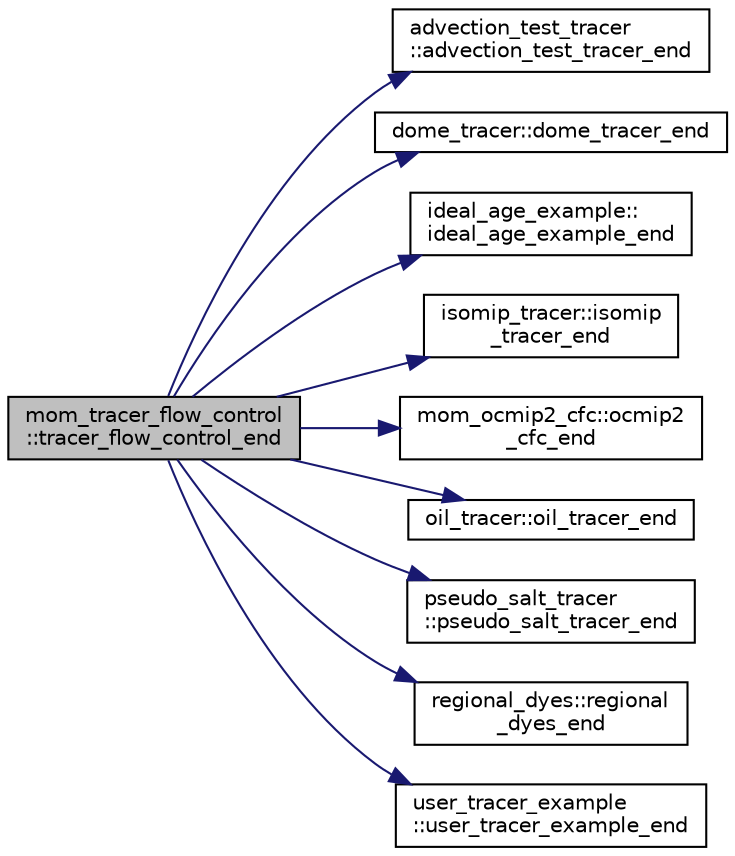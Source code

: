 digraph "mom_tracer_flow_control::tracer_flow_control_end"
{
 // INTERACTIVE_SVG=YES
  edge [fontname="Helvetica",fontsize="10",labelfontname="Helvetica",labelfontsize="10"];
  node [fontname="Helvetica",fontsize="10",shape=record];
  rankdir="LR";
  Node49 [label="mom_tracer_flow_control\l::tracer_flow_control_end",height=0.2,width=0.4,color="black", fillcolor="grey75", style="filled", fontcolor="black"];
  Node49 -> Node50 [color="midnightblue",fontsize="10",style="solid",fontname="Helvetica"];
  Node50 [label="advection_test_tracer\l::advection_test_tracer_end",height=0.2,width=0.4,color="black", fillcolor="white", style="filled",URL="$namespaceadvection__test__tracer.html#aba7ee03a503e5f5518cc364c223ba693"];
  Node49 -> Node51 [color="midnightblue",fontsize="10",style="solid",fontname="Helvetica"];
  Node51 [label="dome_tracer::dome_tracer_end",height=0.2,width=0.4,color="black", fillcolor="white", style="filled",URL="$namespacedome__tracer.html#a6604ab13177c5fb4a0dd8b43a17b4649"];
  Node49 -> Node52 [color="midnightblue",fontsize="10",style="solid",fontname="Helvetica"];
  Node52 [label="ideal_age_example::\lideal_age_example_end",height=0.2,width=0.4,color="black", fillcolor="white", style="filled",URL="$namespaceideal__age__example.html#aa60b31c0f0a31db75ba3522f52c8d648"];
  Node49 -> Node53 [color="midnightblue",fontsize="10",style="solid",fontname="Helvetica"];
  Node53 [label="isomip_tracer::isomip\l_tracer_end",height=0.2,width=0.4,color="black", fillcolor="white", style="filled",URL="$namespaceisomip__tracer.html#a104a1c0d2098aa48a52684bd1509bbc4"];
  Node49 -> Node54 [color="midnightblue",fontsize="10",style="solid",fontname="Helvetica"];
  Node54 [label="mom_ocmip2_cfc::ocmip2\l_cfc_end",height=0.2,width=0.4,color="black", fillcolor="white", style="filled",URL="$namespacemom__ocmip2__cfc.html#a225d2a7eacb485040fcac7f9b6766ee1"];
  Node49 -> Node55 [color="midnightblue",fontsize="10",style="solid",fontname="Helvetica"];
  Node55 [label="oil_tracer::oil_tracer_end",height=0.2,width=0.4,color="black", fillcolor="white", style="filled",URL="$namespaceoil__tracer.html#a428f70692e0f8a537b73e24ada1e5357"];
  Node49 -> Node56 [color="midnightblue",fontsize="10",style="solid",fontname="Helvetica"];
  Node56 [label="pseudo_salt_tracer\l::pseudo_salt_tracer_end",height=0.2,width=0.4,color="black", fillcolor="white", style="filled",URL="$namespacepseudo__salt__tracer.html#a97689343fce90aaa0a60f836b7dea9ad"];
  Node49 -> Node57 [color="midnightblue",fontsize="10",style="solid",fontname="Helvetica"];
  Node57 [label="regional_dyes::regional\l_dyes_end",height=0.2,width=0.4,color="black", fillcolor="white", style="filled",URL="$namespaceregional__dyes.html#a6cd17eb6c648ec6c2a7a43de383846be"];
  Node49 -> Node58 [color="midnightblue",fontsize="10",style="solid",fontname="Helvetica"];
  Node58 [label="user_tracer_example\l::user_tracer_example_end",height=0.2,width=0.4,color="black", fillcolor="white", style="filled",URL="$namespaceuser__tracer__example.html#a800285abb2c731b52159ebcc476b9174"];
}
